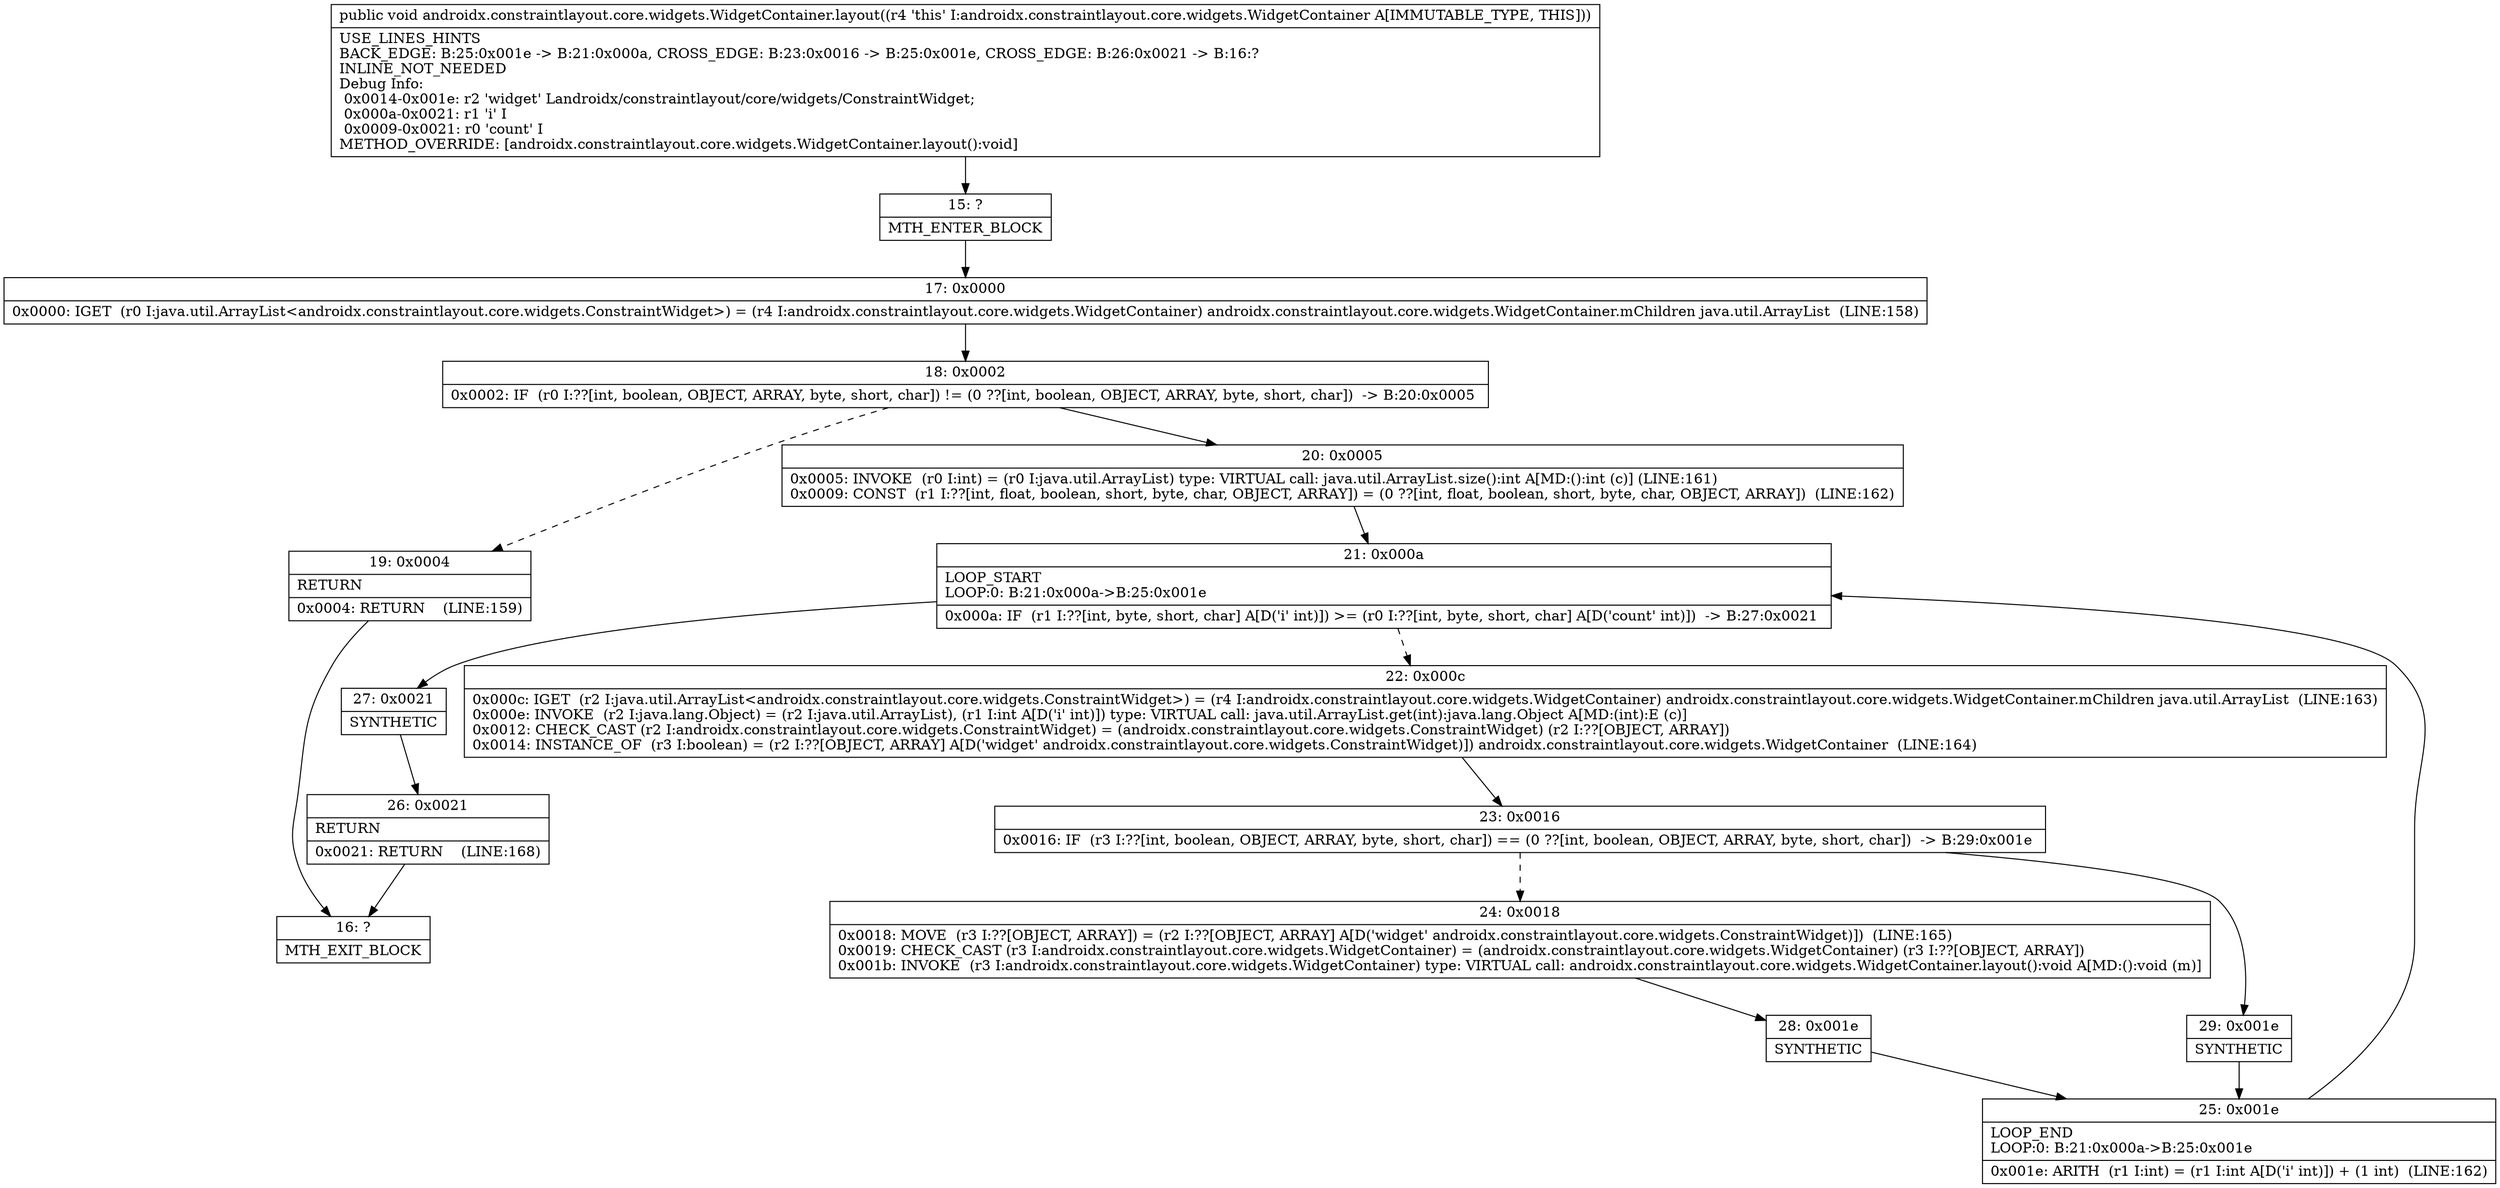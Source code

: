 digraph "CFG forandroidx.constraintlayout.core.widgets.WidgetContainer.layout()V" {
Node_15 [shape=record,label="{15\:\ ?|MTH_ENTER_BLOCK\l}"];
Node_17 [shape=record,label="{17\:\ 0x0000|0x0000: IGET  (r0 I:java.util.ArrayList\<androidx.constraintlayout.core.widgets.ConstraintWidget\>) = (r4 I:androidx.constraintlayout.core.widgets.WidgetContainer) androidx.constraintlayout.core.widgets.WidgetContainer.mChildren java.util.ArrayList  (LINE:158)\l}"];
Node_18 [shape=record,label="{18\:\ 0x0002|0x0002: IF  (r0 I:??[int, boolean, OBJECT, ARRAY, byte, short, char]) != (0 ??[int, boolean, OBJECT, ARRAY, byte, short, char])  \-\> B:20:0x0005 \l}"];
Node_19 [shape=record,label="{19\:\ 0x0004|RETURN\l|0x0004: RETURN    (LINE:159)\l}"];
Node_16 [shape=record,label="{16\:\ ?|MTH_EXIT_BLOCK\l}"];
Node_20 [shape=record,label="{20\:\ 0x0005|0x0005: INVOKE  (r0 I:int) = (r0 I:java.util.ArrayList) type: VIRTUAL call: java.util.ArrayList.size():int A[MD:():int (c)] (LINE:161)\l0x0009: CONST  (r1 I:??[int, float, boolean, short, byte, char, OBJECT, ARRAY]) = (0 ??[int, float, boolean, short, byte, char, OBJECT, ARRAY])  (LINE:162)\l}"];
Node_21 [shape=record,label="{21\:\ 0x000a|LOOP_START\lLOOP:0: B:21:0x000a\-\>B:25:0x001e\l|0x000a: IF  (r1 I:??[int, byte, short, char] A[D('i' int)]) \>= (r0 I:??[int, byte, short, char] A[D('count' int)])  \-\> B:27:0x0021 \l}"];
Node_22 [shape=record,label="{22\:\ 0x000c|0x000c: IGET  (r2 I:java.util.ArrayList\<androidx.constraintlayout.core.widgets.ConstraintWidget\>) = (r4 I:androidx.constraintlayout.core.widgets.WidgetContainer) androidx.constraintlayout.core.widgets.WidgetContainer.mChildren java.util.ArrayList  (LINE:163)\l0x000e: INVOKE  (r2 I:java.lang.Object) = (r2 I:java.util.ArrayList), (r1 I:int A[D('i' int)]) type: VIRTUAL call: java.util.ArrayList.get(int):java.lang.Object A[MD:(int):E (c)]\l0x0012: CHECK_CAST (r2 I:androidx.constraintlayout.core.widgets.ConstraintWidget) = (androidx.constraintlayout.core.widgets.ConstraintWidget) (r2 I:??[OBJECT, ARRAY]) \l0x0014: INSTANCE_OF  (r3 I:boolean) = (r2 I:??[OBJECT, ARRAY] A[D('widget' androidx.constraintlayout.core.widgets.ConstraintWidget)]) androidx.constraintlayout.core.widgets.WidgetContainer  (LINE:164)\l}"];
Node_23 [shape=record,label="{23\:\ 0x0016|0x0016: IF  (r3 I:??[int, boolean, OBJECT, ARRAY, byte, short, char]) == (0 ??[int, boolean, OBJECT, ARRAY, byte, short, char])  \-\> B:29:0x001e \l}"];
Node_24 [shape=record,label="{24\:\ 0x0018|0x0018: MOVE  (r3 I:??[OBJECT, ARRAY]) = (r2 I:??[OBJECT, ARRAY] A[D('widget' androidx.constraintlayout.core.widgets.ConstraintWidget)])  (LINE:165)\l0x0019: CHECK_CAST (r3 I:androidx.constraintlayout.core.widgets.WidgetContainer) = (androidx.constraintlayout.core.widgets.WidgetContainer) (r3 I:??[OBJECT, ARRAY]) \l0x001b: INVOKE  (r3 I:androidx.constraintlayout.core.widgets.WidgetContainer) type: VIRTUAL call: androidx.constraintlayout.core.widgets.WidgetContainer.layout():void A[MD:():void (m)]\l}"];
Node_28 [shape=record,label="{28\:\ 0x001e|SYNTHETIC\l}"];
Node_25 [shape=record,label="{25\:\ 0x001e|LOOP_END\lLOOP:0: B:21:0x000a\-\>B:25:0x001e\l|0x001e: ARITH  (r1 I:int) = (r1 I:int A[D('i' int)]) + (1 int)  (LINE:162)\l}"];
Node_29 [shape=record,label="{29\:\ 0x001e|SYNTHETIC\l}"];
Node_27 [shape=record,label="{27\:\ 0x0021|SYNTHETIC\l}"];
Node_26 [shape=record,label="{26\:\ 0x0021|RETURN\l|0x0021: RETURN    (LINE:168)\l}"];
MethodNode[shape=record,label="{public void androidx.constraintlayout.core.widgets.WidgetContainer.layout((r4 'this' I:androidx.constraintlayout.core.widgets.WidgetContainer A[IMMUTABLE_TYPE, THIS]))  | USE_LINES_HINTS\lBACK_EDGE: B:25:0x001e \-\> B:21:0x000a, CROSS_EDGE: B:23:0x0016 \-\> B:25:0x001e, CROSS_EDGE: B:26:0x0021 \-\> B:16:?\lINLINE_NOT_NEEDED\lDebug Info:\l  0x0014\-0x001e: r2 'widget' Landroidx\/constraintlayout\/core\/widgets\/ConstraintWidget;\l  0x000a\-0x0021: r1 'i' I\l  0x0009\-0x0021: r0 'count' I\lMETHOD_OVERRIDE: [androidx.constraintlayout.core.widgets.WidgetContainer.layout():void]\l}"];
MethodNode -> Node_15;Node_15 -> Node_17;
Node_17 -> Node_18;
Node_18 -> Node_19[style=dashed];
Node_18 -> Node_20;
Node_19 -> Node_16;
Node_20 -> Node_21;
Node_21 -> Node_22[style=dashed];
Node_21 -> Node_27;
Node_22 -> Node_23;
Node_23 -> Node_24[style=dashed];
Node_23 -> Node_29;
Node_24 -> Node_28;
Node_28 -> Node_25;
Node_25 -> Node_21;
Node_29 -> Node_25;
Node_27 -> Node_26;
Node_26 -> Node_16;
}


